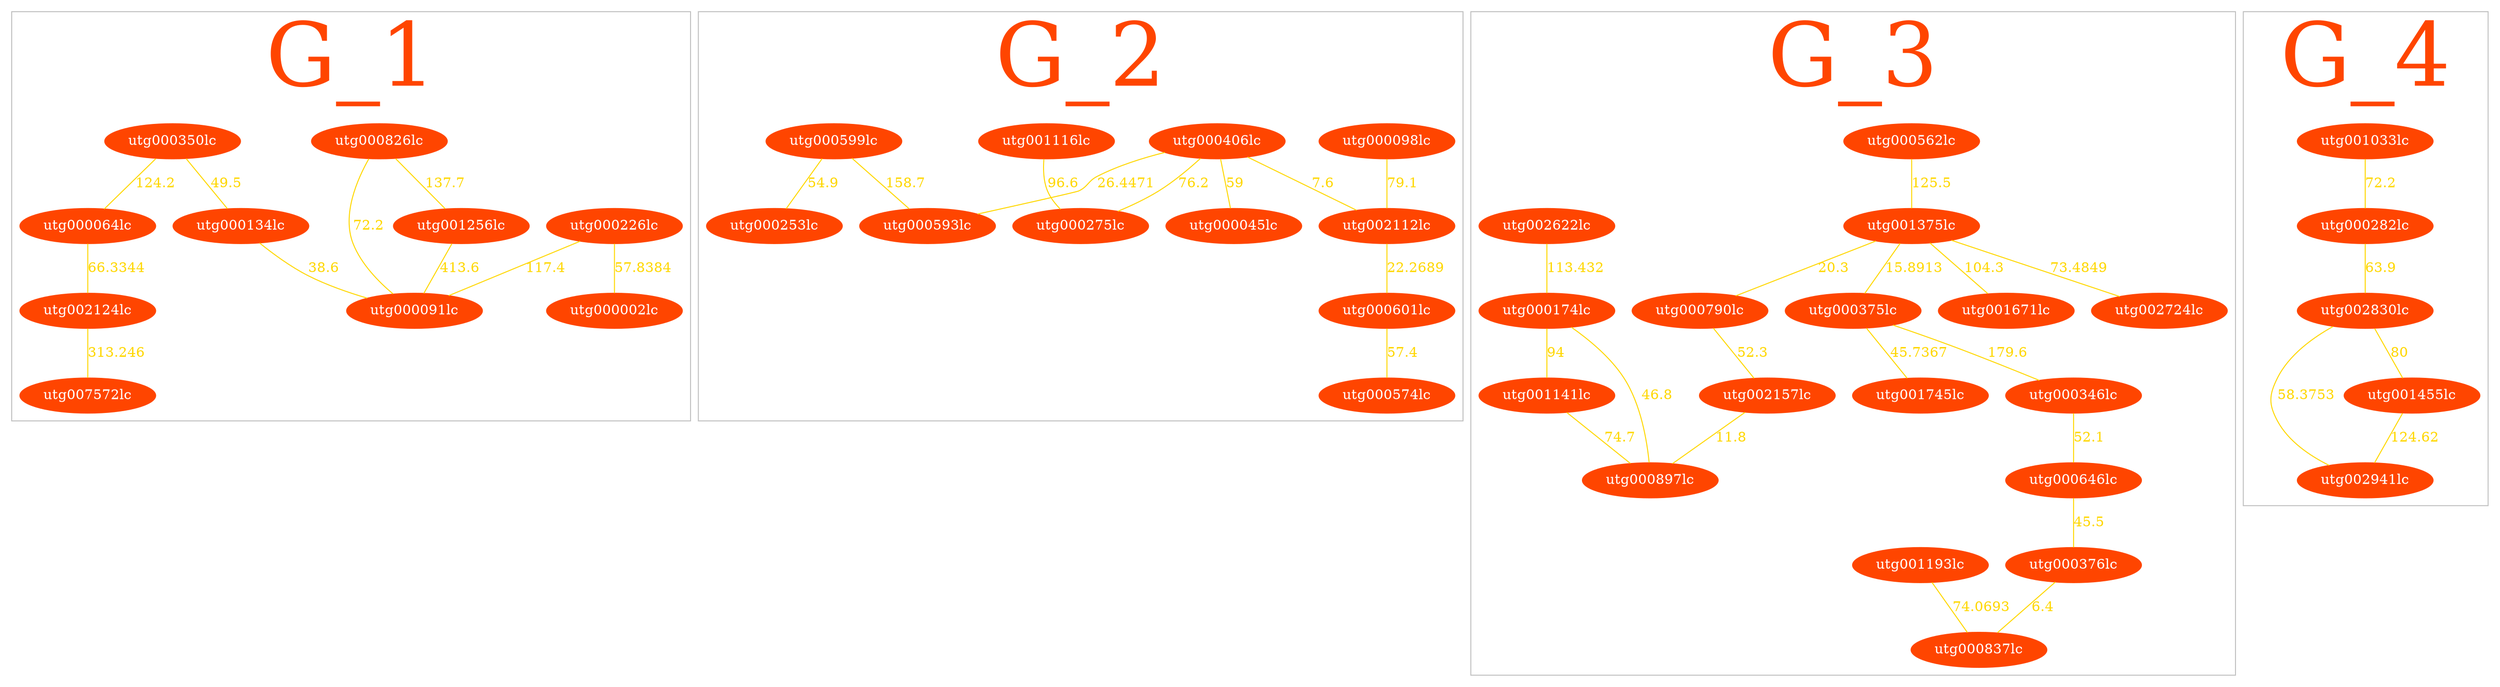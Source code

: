 /* Here are the merged subclusters of contigs */
graph	Graph_1 {
	subgraph cluster_0 {
	/* merged with subclusters: 3 */
	utg000064lc -- utg002124lc [color=gold, fontcolor=gold, penwidth=1, label=66.3344]; /* cluster 0 */
	utg000134lc -- utg000091lc [color=gold, fontcolor=gold, penwidth=1, label=38.6]; /* cluster 0 */
	utg000226lc -- utg000002lc [color=gold, fontcolor=gold, penwidth=1, label=57.8384]; /* cluster 0 */
	utg000226lc -- utg000091lc [color=gold, fontcolor=gold, penwidth=1, label=117.4]; /* cluster 0 */
	utg000350lc -- utg000064lc [color=gold, fontcolor=gold, penwidth=1, label=124.2]; /* cluster 0 */
	utg000350lc -- utg000134lc [color=gold, fontcolor=gold, penwidth=1, label=49.5]; /* cluster 0 */
	utg000826lc -- utg000091lc [color=gold, fontcolor=gold, penwidth=1, label=72.2]; /* cluster 0 */
	utg000826lc -- utg001256lc [color=gold, fontcolor=gold, penwidth=1, label=137.7]; /* cluster 0 */
	utg001256lc -- utg000091lc [color=gold, fontcolor=gold, penwidth=1, label=413.6]; /* cluster 0 */
	utg002124lc -- utg007572lc [color=gold, fontcolor=gold, penwidth=1, label=313.246]; /* cluster 0 */
	utg000002lc [color=orangered, style=filled, fillcolor=orangered, fontcolor=white]; /* 3 */
	utg000064lc [color=orangered, style=filled, fillcolor=orangered, fontcolor=white]; /* 0 */
	utg000091lc [color=orangered, style=filled, fillcolor=orangered, fontcolor=white]; /* 2 */
	utg000134lc [color=orangered, style=filled, fillcolor=orangered, fontcolor=white]; /* 1 */
	utg000226lc [color=orangered, style=filled, fillcolor=orangered, fontcolor=white]; /* 2 */
	utg000350lc [color=orangered, style=filled, fillcolor=orangered, fontcolor=white]; /* 1 */
	utg000826lc [color=orangered, style=filled, fillcolor=orangered, fontcolor=white]; /* 2 */
	utg001256lc [color=orangered, style=filled, fillcolor=orangered, fontcolor=white]; /* 2 */
	utg002124lc [color=orangered, style=filled, fillcolor=orangered, fontcolor=white]; /* 1 */
	utg007572lc [color=orangered, style=filled, fillcolor=orangered, fontcolor=white]; /* 1 */
	label="G_1";
	fontsize=90;
	fontcolor=orangered;
	color=gray;
	/* 10 contigs with total size of 48182575 bp */
	}
	subgraph cluster_1 {
	/* merged with subclusters: 8, 9, 6 */
	utg000098lc -- utg002112lc [color=gold, fontcolor=gold, penwidth=1, label=79.1]; /* cluster 1 */
	utg000406lc -- utg000045lc [color=gold, fontcolor=gold, penwidth=1, label=59]; /* cluster 1 */
	utg000406lc -- utg000275lc [color=gold, fontcolor=gold, penwidth=1, label=76.2]; /* cluster 1 */
	utg000406lc -- utg000593lc [color=gold, fontcolor=gold, penwidth=1, label=26.4471]; /* cluster 1 */
	utg000406lc -- utg002112lc [color=gold, fontcolor=gold, penwidth=1, label=7.6]; /* cluster 1 */
	utg000599lc -- utg000253lc [color=gold, fontcolor=gold, penwidth=1, label=54.9]; /* cluster 1 */
	utg000599lc -- utg000593lc [color=gold, fontcolor=gold, penwidth=1, label=158.7]; /* cluster 1 */
	utg000601lc -- utg000574lc [color=gold, fontcolor=gold, penwidth=1, label=57.4]; /* cluster 1 */
	utg001116lc -- utg000275lc [color=gold, fontcolor=gold, penwidth=1, label=96.6]; /* cluster 1 */
	utg002112lc -- utg000601lc [color=gold, fontcolor=gold, penwidth=1, label=22.2689]; /* cluster 1 */
	utg000045lc [color=orangered, style=filled, fillcolor=orangered, fontcolor=white]; /* 0 */
	utg000098lc [color=orangered, style=filled, fillcolor=orangered, fontcolor=white]; /* 3 */
	utg000253lc [color=orangered, style=filled, fillcolor=orangered, fontcolor=white]; /* 0 */
	utg000275lc [color=orangered, style=filled, fillcolor=orangered, fontcolor=white]; /* 0 */
	utg000406lc [color=orangered, style=filled, fillcolor=orangered, fontcolor=white]; /* 0 */
	utg000574lc [color=orangered, style=filled, fillcolor=orangered, fontcolor=white]; /* 2 */
	utg000593lc [color=orangered, style=filled, fillcolor=orangered, fontcolor=white]; /* 0 */
	utg000599lc [color=orangered, style=filled, fillcolor=orangered, fontcolor=white]; /* 0 */
	utg000601lc [color=orangered, style=filled, fillcolor=orangered, fontcolor=white]; /* 2 */
	utg001116lc [color=orangered, style=filled, fillcolor=orangered, fontcolor=white]; /* 0 */
	utg002112lc [color=orangered, style=filled, fillcolor=orangered, fontcolor=white]; /* 3 */
	label="G_2";
	fontsize=90;
	fontcolor=orangered;
	color=gray;
	/* 11 contigs with total size of 21069753 bp */
	}
	subgraph cluster_2 {
	/* merged with subclusters: 10, 7, 5, 11 */
	utg000174lc -- utg001141lc [color=gold, fontcolor=gold, penwidth=1, label=94]; /* cluster 2 */
	utg000346lc -- utg000646lc [color=gold, fontcolor=gold, penwidth=1, label=52.1]; /* cluster 2 */
	utg000375lc -- utg000346lc [color=gold, fontcolor=gold, penwidth=1, label=179.6]; /* cluster 2 */
	utg000375lc -- utg001745lc [color=gold, fontcolor=gold, penwidth=1, label=45.7367]; /* cluster 2 */
	utg000376lc -- utg000837lc [color=gold, fontcolor=gold, penwidth=1, label=6.4]; /* cluster 2 */
	utg000562lc -- utg001375lc [color=gold, fontcolor=gold, penwidth=1, label=125.5]; /* cluster 2 */
	utg000646lc -- utg000376lc [color=gold, fontcolor=gold, penwidth=1, label=45.5]; /* cluster 2 */
	utg000790lc -- utg002157lc [color=gold, fontcolor=gold, penwidth=1, label=52.3]; /* cluster 2 */
	utg000897lc -- utg000174lc [color=gold, fontcolor=gold, penwidth=1, label=46.8]; /* cluster 2 */
	utg001141lc -- utg000897lc [color=gold, fontcolor=gold, penwidth=1, label=74.7]; /* cluster 2 */
	utg001193lc -- utg000837lc [color=gold, fontcolor=gold, penwidth=1, label=74.0693]; /* cluster 2 */
	utg001375lc -- utg000375lc [color=gold, fontcolor=gold, penwidth=1, label=15.8913]; /* cluster 2 */
	utg001375lc -- utg000790lc [color=gold, fontcolor=gold, penwidth=1, label=20.3]; /* cluster 2 */
	utg001375lc -- utg001671lc [color=gold, fontcolor=gold, penwidth=1, label=104.3]; /* cluster 2 */
	utg001375lc -- utg002724lc [color=gold, fontcolor=gold, penwidth=1, label=73.4849]; /* cluster 2 */
	utg002157lc -- utg000897lc [color=gold, fontcolor=gold, penwidth=1, label=11.8]; /* cluster 2 */
	utg002622lc -- utg000174lc [color=gold, fontcolor=gold, penwidth=1, label=113.432]; /* cluster 2 */
	utg000174lc [color=orangered, style=filled, fillcolor=orangered, fontcolor=white]; /* 0 */
	utg000346lc [color=orangered, style=filled, fillcolor=orangered, fontcolor=white]; /* 2 */
	utg000375lc [color=orangered, style=filled, fillcolor=orangered, fontcolor=white]; /* 2 */
	utg000376lc [color=orangered, style=filled, fillcolor=orangered, fontcolor=white]; /* 3 */
	utg000562lc [color=orangered, style=filled, fillcolor=orangered, fontcolor=white]; /* 1 */
	utg000646lc [color=orangered, style=filled, fillcolor=orangered, fontcolor=white]; /* 2 */
	utg000790lc [color=orangered, style=filled, fillcolor=orangered, fontcolor=white]; /* 1 */
	utg000837lc [color=orangered, style=filled, fillcolor=orangered, fontcolor=white]; /* 4 */
	utg000897lc [color=orangered, style=filled, fillcolor=orangered, fontcolor=white]; /* 0 */
	utg001141lc [color=orangered, style=filled, fillcolor=orangered, fontcolor=white]; /* 0 */
	utg001193lc [color=orangered, style=filled, fillcolor=orangered, fontcolor=white]; /* 4 */
	utg001375lc [color=orangered, style=filled, fillcolor=orangered, fontcolor=white]; /* 1 */
	utg001671lc [color=orangered, style=filled, fillcolor=orangered, fontcolor=white]; /* 1 */
	utg001745lc [color=orangered, style=filled, fillcolor=orangered, fontcolor=white]; /* 1 */
	utg002157lc [color=orangered, style=filled, fillcolor=orangered, fontcolor=white]; /* 0 */
	utg002622lc [color=orangered, style=filled, fillcolor=orangered, fontcolor=white]; /* 0 */
	utg002724lc [color=orangered, style=filled, fillcolor=orangered, fontcolor=white]; /* 1 */
	label="G_3";
	fontsize=90;
	fontcolor=orangered;
	color=gray;
	/* 17 contigs with total size of 41982506 bp */
	}
	subgraph cluster_4 {
	/* no merging related to this cluster */ 
	utg000282lc -- utg002830lc [color=gold, fontcolor=gold, penwidth=1, label=63.9]; /* cluster 4 */
	utg001033lc -- utg000282lc [color=gold, fontcolor=gold, penwidth=1, label=72.2]; /* cluster 4 */
	utg001455lc -- utg002941lc [color=gold, fontcolor=gold, penwidth=1, label=124.62]; /* cluster 4 */
	utg002830lc -- utg001455lc [color=gold, fontcolor=gold, penwidth=1, label=80]; /* cluster 4 */
	utg002830lc -- utg002941lc [color=gold, fontcolor=gold, penwidth=1, label=58.3753]; /* cluster 4 */
	utg000282lc [color=orangered, style=filled, fillcolor=orangered, fontcolor=white]; /* 0 */
	utg001033lc [color=orangered, style=filled, fillcolor=orangered, fontcolor=white]; /* 0 */
	utg001455lc [color=orangered, style=filled, fillcolor=orangered, fontcolor=white]; /* 0 */
	utg002830lc [color=orangered, style=filled, fillcolor=orangered, fontcolor=white]; /* 0 */
	utg002941lc [color=orangered, style=filled, fillcolor=orangered, fontcolor=white]; /* 0 */
	label="G_4";
	fontsize=90;
	fontcolor=orangered;
	color=gray;
	/* 5 contigs with total size of 4114826 bp */
	}
}
